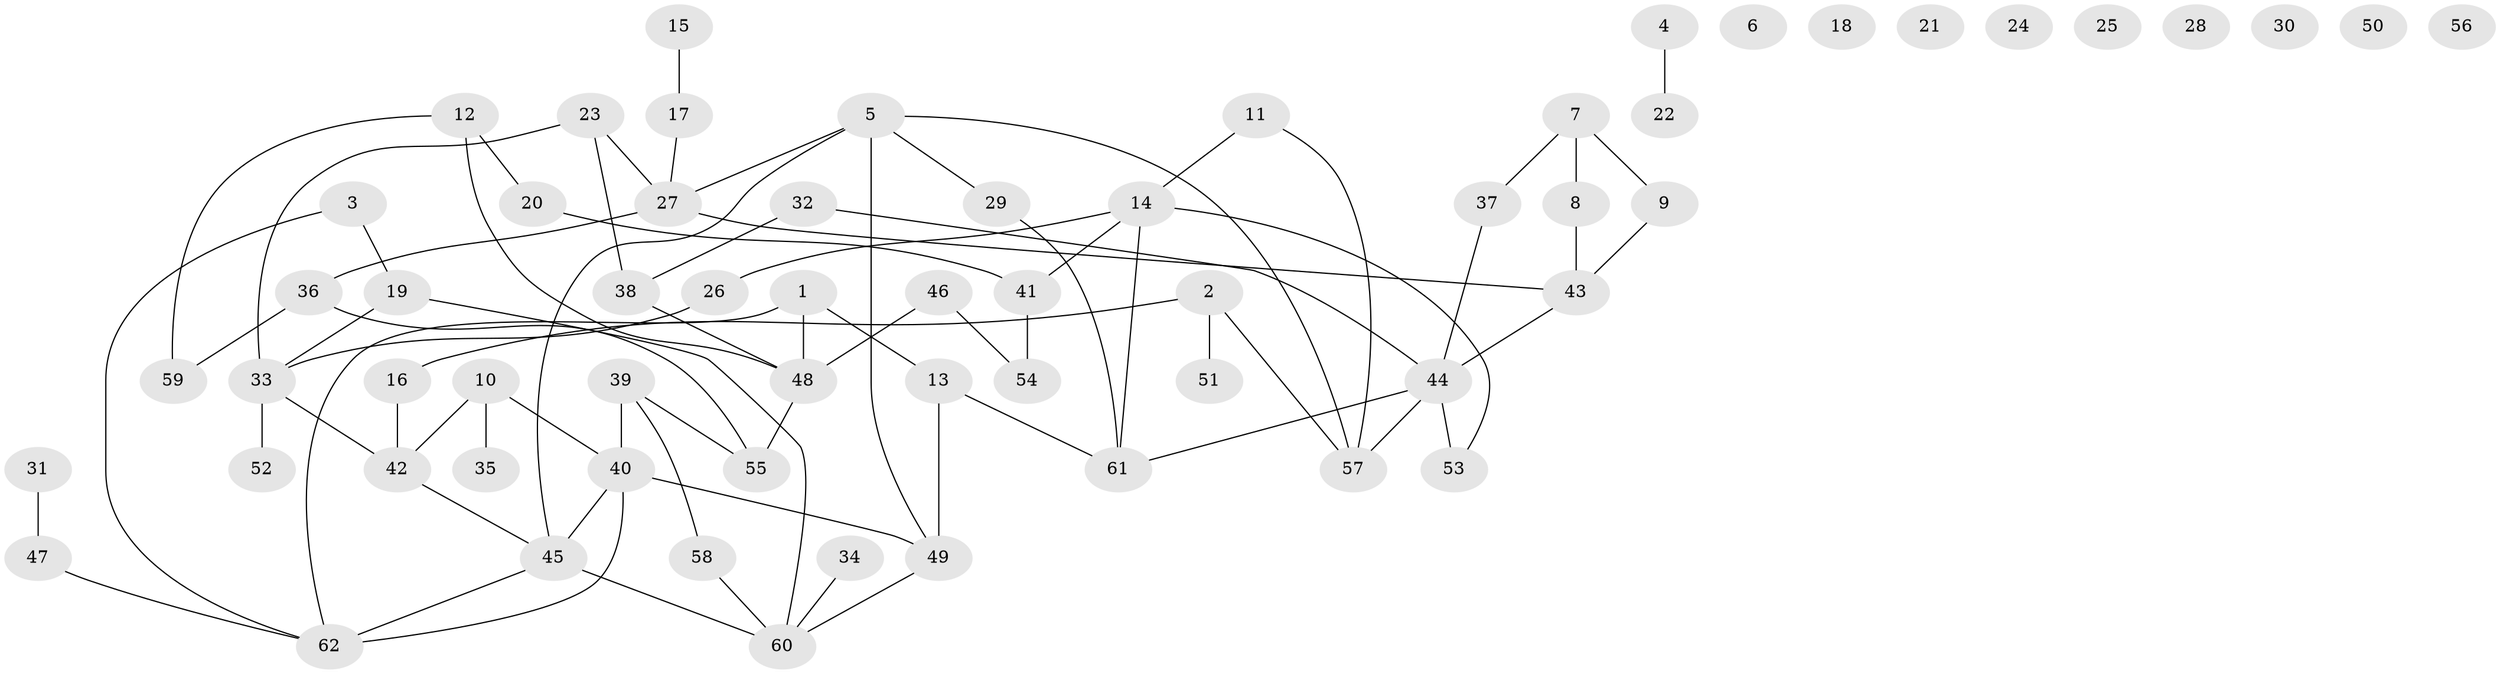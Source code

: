 // coarse degree distribution, {3: 0.2571428571428571, 6: 0.14285714285714285, 2: 0.2, 1: 0.17142857142857143, 4: 0.08571428571428572, 5: 0.14285714285714285}
// Generated by graph-tools (version 1.1) at 2025/48/03/04/25 22:48:08]
// undirected, 62 vertices, 76 edges
graph export_dot {
  node [color=gray90,style=filled];
  1;
  2;
  3;
  4;
  5;
  6;
  7;
  8;
  9;
  10;
  11;
  12;
  13;
  14;
  15;
  16;
  17;
  18;
  19;
  20;
  21;
  22;
  23;
  24;
  25;
  26;
  27;
  28;
  29;
  30;
  31;
  32;
  33;
  34;
  35;
  36;
  37;
  38;
  39;
  40;
  41;
  42;
  43;
  44;
  45;
  46;
  47;
  48;
  49;
  50;
  51;
  52;
  53;
  54;
  55;
  56;
  57;
  58;
  59;
  60;
  61;
  62;
  1 -- 13;
  1 -- 48;
  1 -- 62;
  2 -- 16;
  2 -- 51;
  2 -- 57;
  3 -- 19;
  3 -- 62;
  4 -- 22;
  5 -- 27;
  5 -- 29;
  5 -- 45;
  5 -- 49;
  5 -- 57;
  7 -- 8;
  7 -- 9;
  7 -- 37;
  8 -- 43;
  9 -- 43;
  10 -- 35;
  10 -- 40;
  10 -- 42;
  11 -- 14;
  11 -- 57;
  12 -- 20;
  12 -- 48;
  12 -- 59;
  13 -- 49;
  13 -- 61;
  14 -- 26;
  14 -- 41;
  14 -- 53;
  14 -- 61;
  15 -- 17;
  16 -- 42;
  17 -- 27;
  19 -- 33;
  19 -- 60;
  20 -- 41;
  23 -- 27;
  23 -- 33;
  23 -- 38;
  26 -- 33;
  27 -- 36;
  27 -- 43;
  29 -- 61;
  31 -- 47;
  32 -- 38;
  32 -- 44;
  33 -- 42;
  33 -- 52;
  34 -- 60;
  36 -- 55;
  36 -- 59;
  37 -- 44;
  38 -- 48;
  39 -- 40;
  39 -- 55;
  39 -- 58;
  40 -- 45;
  40 -- 49;
  40 -- 62;
  41 -- 54;
  42 -- 45;
  43 -- 44;
  44 -- 53;
  44 -- 57;
  44 -- 61;
  45 -- 60;
  45 -- 62;
  46 -- 48;
  46 -- 54;
  47 -- 62;
  48 -- 55;
  49 -- 60;
  58 -- 60;
}
